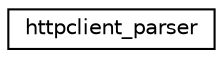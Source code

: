 digraph "类继承关系图"
{
 // LATEX_PDF_SIZE
  edge [fontname="Helvetica",fontsize="10",labelfontname="Helvetica",labelfontsize="10"];
  node [fontname="Helvetica",fontsize="10",shape=record];
  rankdir="LR";
  Node0 [label="httpclient_parser",height=0.2,width=0.4,color="black", fillcolor="white", style="filled",URL="$structhttpclient__parser.html",tooltip=" "];
}
